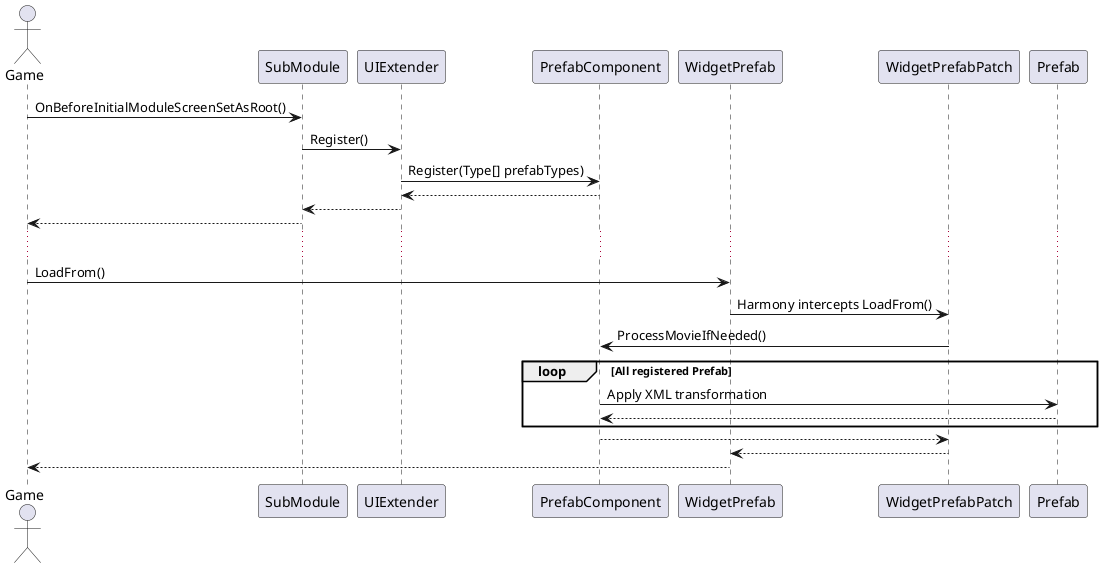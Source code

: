 ﻿@startuml

actor Game

Game -> SubModule: OnBeforeInitialModuleScreenSetAsRoot()
SubModule -> UIExtender: Register()
UIExtender -> PrefabComponent: Register(Type[] prefabTypes)
PrefabComponent --> UIExtender
UIExtender --> SubModule
SubModule --> Game

...

Game -> WidgetPrefab: LoadFrom()
WidgetPrefab -> WidgetPrefabPatch: Harmony intercepts LoadFrom()
WidgetPrefabPatch -> PrefabComponent: ProcessMovieIfNeeded()
loop All registered Prefab
    PrefabComponent -> Prefab: Apply XML transformation
    Prefab --> PrefabComponent
end
PrefabComponent --> WidgetPrefabPatch
WidgetPrefabPatch --> WidgetPrefab
WidgetPrefab --> Game

@enduml